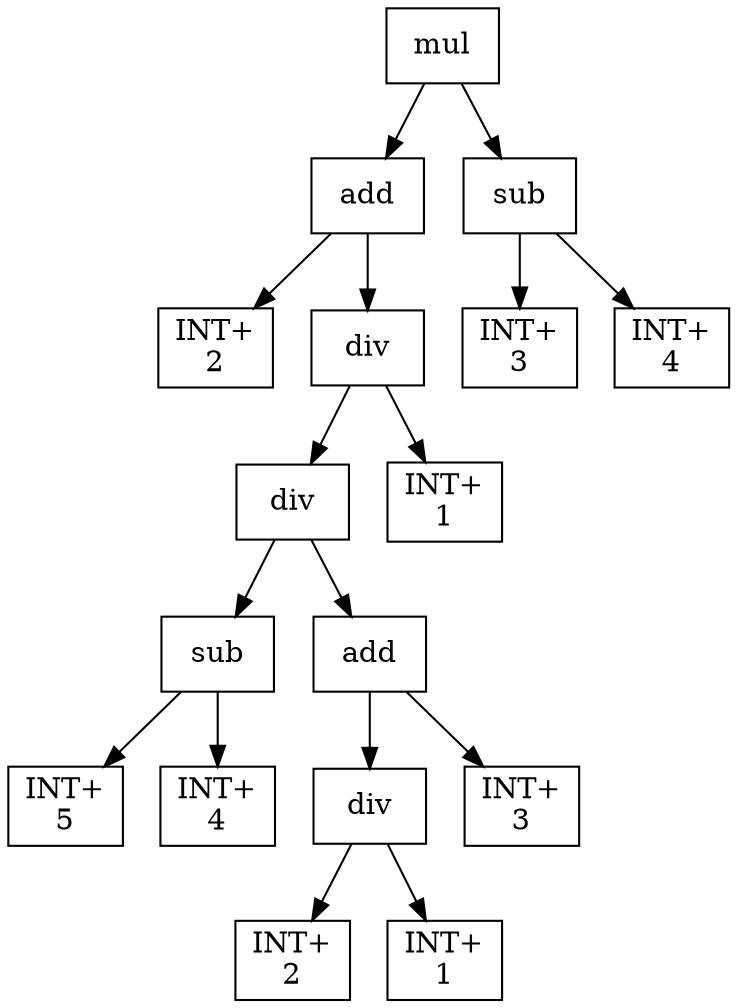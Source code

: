 digraph expr {
  node [shape=box];
  n1 [label="mul"];
  n2 [label="add"];
  n3 [label="INT+\n2"];
  n4 [label="div"];
  n5 [label="div"];
  n6 [label="sub"];
  n7 [label="INT+\n5"];
  n8 [label="INT+\n4"];
  n6 -> n7;
  n6 -> n8;
  n9 [label="add"];
  n10 [label="div"];
  n11 [label="INT+\n2"];
  n12 [label="INT+\n1"];
  n10 -> n11;
  n10 -> n12;
  n13 [label="INT+\n3"];
  n9 -> n10;
  n9 -> n13;
  n5 -> n6;
  n5 -> n9;
  n14 [label="INT+\n1"];
  n4 -> n5;
  n4 -> n14;
  n2 -> n3;
  n2 -> n4;
  n15 [label="sub"];
  n16 [label="INT+\n3"];
  n17 [label="INT+\n4"];
  n15 -> n16;
  n15 -> n17;
  n1 -> n2;
  n1 -> n15;
}